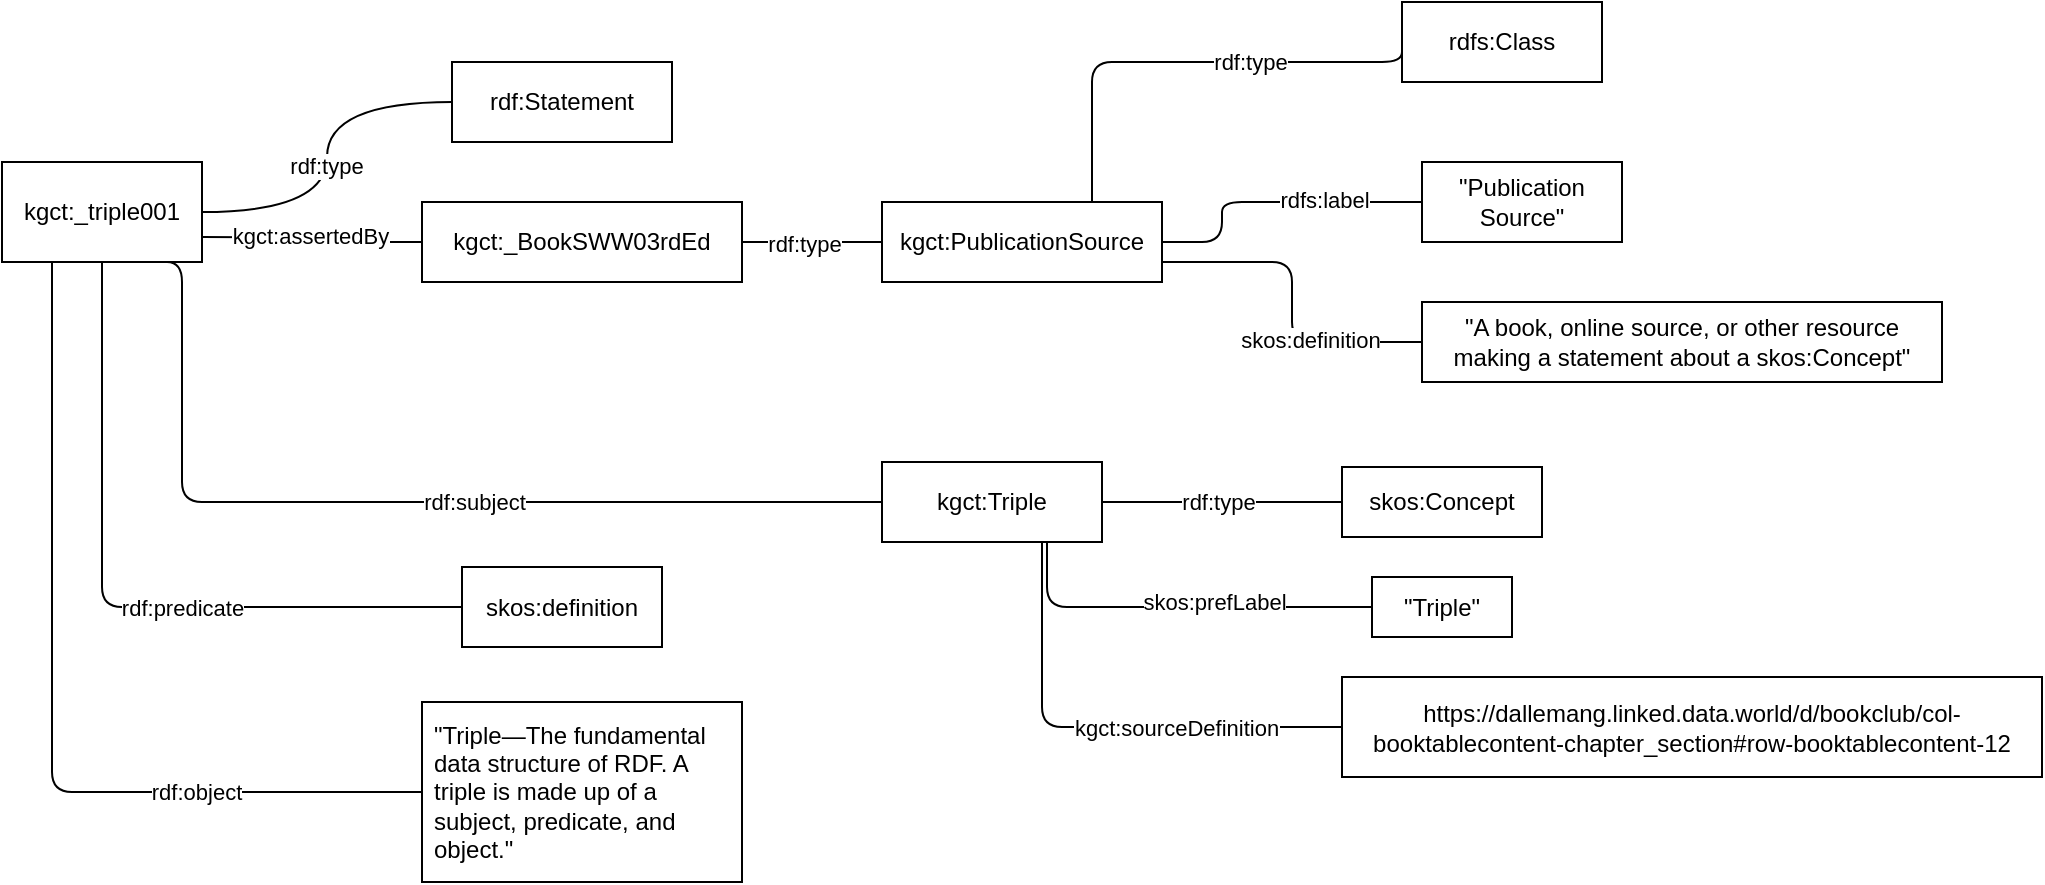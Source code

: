 <mxfile version="15.2.7" type="device"><diagram id="ZBCaAdhYc69dcBBpCnlY" name="Page-1"><mxGraphModel dx="1170" dy="746" grid="1" gridSize="10" guides="1" tooltips="1" connect="1" arrows="1" fold="1" page="1" pageScale="1" pageWidth="1700" pageHeight="1100" math="0" shadow="0"><root><mxCell id="0"/><mxCell id="1" parent="0"/><mxCell id="_3yCbvTtTZlThd7g1RYN-1" value="kgct:Triple" style="rounded=0;whiteSpace=wrap;html=1;" vertex="1" parent="1"><mxGeometry x="480" y="260" width="110" height="40" as="geometry"/></mxCell><mxCell id="_3yCbvTtTZlThd7g1RYN-2" value="skos:Concept" style="rounded=0;whiteSpace=wrap;html=1;" vertex="1" parent="1"><mxGeometry x="710" y="262.5" width="100" height="35" as="geometry"/></mxCell><mxCell id="_3yCbvTtTZlThd7g1RYN-3" value="" style="endArrow=none;html=1;entryX=0;entryY=0.5;entryDx=0;entryDy=0;" edge="1" parent="1" source="_3yCbvTtTZlThd7g1RYN-1" target="_3yCbvTtTZlThd7g1RYN-2"><mxGeometry width="50" height="50" relative="1" as="geometry"><mxPoint x="720" y="557.5" as="sourcePoint"/><mxPoint x="770" y="507.5" as="targetPoint"/></mxGeometry></mxCell><mxCell id="_3yCbvTtTZlThd7g1RYN-4" value="rdf:type" style="edgeLabel;html=1;align=center;verticalAlign=middle;resizable=0;points=[];" vertex="1" connectable="0" parent="_3yCbvTtTZlThd7g1RYN-3"><mxGeometry x="0.183" y="-1" relative="1" as="geometry"><mxPoint x="-13" y="-1" as="offset"/></mxGeometry></mxCell><mxCell id="_3yCbvTtTZlThd7g1RYN-6" value="&quot;Triple&quot;" style="rounded=0;whiteSpace=wrap;html=1;" vertex="1" parent="1"><mxGeometry x="725" y="317.5" width="70" height="30" as="geometry"/></mxCell><mxCell id="_3yCbvTtTZlThd7g1RYN-7" value="" style="endArrow=none;html=1;edgeStyle=orthogonalEdgeStyle;exitX=0;exitY=0.5;exitDx=0;exitDy=0;entryX=0.75;entryY=1;entryDx=0;entryDy=0;" edge="1" parent="1" source="_3yCbvTtTZlThd7g1RYN-6" target="_3yCbvTtTZlThd7g1RYN-1"><mxGeometry width="50" height="50" relative="1" as="geometry"><mxPoint x="720" y="557.5" as="sourcePoint"/><mxPoint x="580" y="297.5" as="targetPoint"/></mxGeometry></mxCell><mxCell id="_3yCbvTtTZlThd7g1RYN-8" value="&lt;span style=&quot;color: rgba(0 , 0 , 0 , 0) ; font-family: monospace ; font-size: 0px ; background-color: rgb(248 , 249 , 250)&quot;&gt;%3CmxGraphModel%3E%3Croot%3E%3CmxCell%20id%3D%220%22%2F%3E%3CmxCell%20id%3D%221%22%20parent%3D%220%22%2F%3E%3CmxCell%20id%3D%222%22%20value%3D%22skos%3AprefLabel%22%20style%3D%22edgeLabel%3Bhtml%3D1%3Balign%3Dcenter%3BverticalAlign%3Dmiddle%3Bresizable%3D0%3Bpoints%3D%5B%5D%3B%22%20vertex%3D%221%22%20connectable%3D%220%22%20parent%3D%221%22%3E%3CmxGeometry%20x%3D%22450%22%20y%3D%22325%22%20as%3D%22geometry%22%2F%3E%3C%2FmxCell%3E%3C%2Froot%3E%3C%2FmxGraphModel%3skos&lt;/span&gt;" style="edgeLabel;html=1;align=center;verticalAlign=middle;resizable=0;points=[];" vertex="1" connectable="0" parent="_3yCbvTtTZlThd7g1RYN-7"><mxGeometry x="-0.098" y="-2" relative="1" as="geometry"><mxPoint as="offset"/></mxGeometry></mxCell><mxCell id="_3yCbvTtTZlThd7g1RYN-9" value="skos:prefLabel" style="edgeLabel;html=1;align=center;verticalAlign=middle;resizable=0;points=[];" vertex="1" connectable="0" parent="_3yCbvTtTZlThd7g1RYN-7"><mxGeometry x="-0.054" y="2" relative="1" as="geometry"><mxPoint x="13" y="-5" as="offset"/></mxGeometry></mxCell><mxCell id="_3yCbvTtTZlThd7g1RYN-18" value="&lt;span style=&quot;color: rgba(0 , 0 , 0 , 0) ; font-family: monospace ; font-size: 0px ; background-color: rgb(248 , 249 , 250)&quot;&gt;%3CmxGraphModel%3E%3Croot%3E%3CmxCell%20id%3D%220%22%2F%3E%3CmxCell%20id%3D%221%22%20parent%3D%220%22%2F%3E%3CmxCell%20id%3D%222%22%20value%3D%22skos%3AprefLabel%22%20style%3D%22edgeLabel%3Bhtml%3D1%3Balign%3Dcenter%3BverticalAlign%3Dmiddle%3Bresizable%3D0%3Bpoints%3D%5B%5D%3B%22%20vertex%3D%221%22%20connectable%3D%220%22%20parent%3D%221%22%3E%3CmxGeometry%20x%3D%22450%22%20y%3D%22325%22%20as%3D%22geometry%22%2F%3E%3C%2FmxCell%3E%3C%2Froot%3E%3C%2FmxGraphModel%3skos&lt;/span&gt;" style="edgeLabel;html=1;align=center;verticalAlign=middle;resizable=0;points=[];" vertex="1" connectable="0" parent="_3yCbvTtTZlThd7g1RYN-7"><mxGeometry x="-0.098" y="-2" relative="1" as="geometry"><mxPoint y="60" as="offset"/></mxGeometry></mxCell><mxCell id="_3yCbvTtTZlThd7g1RYN-10" value="kgct:_triple001" style="rounded=0;whiteSpace=wrap;html=1;" vertex="1" parent="1"><mxGeometry x="40" y="110" width="100" height="50" as="geometry"/></mxCell><mxCell id="_3yCbvTtTZlThd7g1RYN-11" value="rdf:Statement" style="rounded=0;whiteSpace=wrap;html=1;" vertex="1" parent="1"><mxGeometry x="265" y="60" width="110" height="40" as="geometry"/></mxCell><mxCell id="_3yCbvTtTZlThd7g1RYN-12" value="" style="endArrow=none;html=1;entryX=0;entryY=0.5;entryDx=0;entryDy=0;exitX=1;exitY=0.5;exitDx=0;exitDy=0;edgeStyle=orthogonalEdgeStyle;curved=1;" edge="1" parent="1" source="_3yCbvTtTZlThd7g1RYN-10" target="_3yCbvTtTZlThd7g1RYN-11"><mxGeometry width="50" height="50" relative="1" as="geometry"><mxPoint x="450" y="430" as="sourcePoint"/><mxPoint x="500" y="380" as="targetPoint"/></mxGeometry></mxCell><mxCell id="_3yCbvTtTZlThd7g1RYN-13" value="rdf:type" style="edgeLabel;html=1;align=center;verticalAlign=middle;resizable=0;points=[];" vertex="1" connectable="0" parent="_3yCbvTtTZlThd7g1RYN-12"><mxGeometry x="-0.05" y="1" relative="1" as="geometry"><mxPoint as="offset"/></mxGeometry></mxCell><mxCell id="_3yCbvTtTZlThd7g1RYN-14" value="kgct:_BookSWW03rdEd" style="rounded=0;whiteSpace=wrap;html=1;" vertex="1" parent="1"><mxGeometry x="250" y="130" width="160" height="40" as="geometry"/></mxCell><mxCell id="_3yCbvTtTZlThd7g1RYN-15" value="" style="endArrow=none;html=1;entryX=0;entryY=0.5;entryDx=0;entryDy=0;exitX=1;exitY=0.75;exitDx=0;exitDy=0;edgeStyle=orthogonalEdgeStyle;curved=1;" edge="1" target="_3yCbvTtTZlThd7g1RYN-14" parent="1" source="_3yCbvTtTZlThd7g1RYN-10"><mxGeometry width="50" height="50" relative="1" as="geometry"><mxPoint x="140" y="205" as="sourcePoint"/><mxPoint x="500" y="450" as="targetPoint"/></mxGeometry></mxCell><mxCell id="_3yCbvTtTZlThd7g1RYN-16" value="kgct:assertedBy" style="edgeLabel;html=1;align=center;verticalAlign=middle;resizable=0;points=[];" vertex="1" connectable="0" parent="_3yCbvTtTZlThd7g1RYN-15"><mxGeometry x="-0.05" y="1" relative="1" as="geometry"><mxPoint as="offset"/></mxGeometry></mxCell><mxCell id="_3yCbvTtTZlThd7g1RYN-17" value="https://dallemang.linked.data.world/d/bookclub/col-booktablecontent-chapter_section#row-booktablecontent-12" style="rounded=0;whiteSpace=wrap;html=1;align=center;" vertex="1" parent="1"><mxGeometry x="710" y="367.5" width="350" height="50" as="geometry"/></mxCell><mxCell id="_3yCbvTtTZlThd7g1RYN-20" value="" style="endArrow=none;html=1;entryX=0;entryY=0.5;entryDx=0;entryDy=0;edgeStyle=elbowEdgeStyle;" edge="1" parent="1" source="_3yCbvTtTZlThd7g1RYN-1" target="_3yCbvTtTZlThd7g1RYN-17"><mxGeometry width="50" height="50" relative="1" as="geometry"><mxPoint x="500" y="487.5" as="sourcePoint"/><mxPoint x="550" y="437.5" as="targetPoint"/><Array as="points"><mxPoint x="560" y="387.5"/></Array></mxGeometry></mxCell><mxCell id="_3yCbvTtTZlThd7g1RYN-21" value="kgct:sourceDefinition" style="edgeLabel;html=1;align=center;verticalAlign=middle;resizable=0;points=[];" vertex="1" connectable="0" parent="_3yCbvTtTZlThd7g1RYN-20"><mxGeometry x="0.317" y="13" relative="1" as="geometry"><mxPoint y="13" as="offset"/></mxGeometry></mxCell><mxCell id="_3yCbvTtTZlThd7g1RYN-22" value="" style="endArrow=none;html=1;entryX=0;entryY=0.5;entryDx=0;entryDy=0;exitX=0.75;exitY=1;exitDx=0;exitDy=0;edgeStyle=elbowEdgeStyle;" edge="1" parent="1" source="_3yCbvTtTZlThd7g1RYN-10" target="_3yCbvTtTZlThd7g1RYN-1"><mxGeometry width="50" height="50" relative="1" as="geometry"><mxPoint x="550" y="530" as="sourcePoint"/><mxPoint x="600" y="480" as="targetPoint"/><Array as="points"><mxPoint x="130" y="190"/><mxPoint x="150" y="210"/></Array></mxGeometry></mxCell><mxCell id="_3yCbvTtTZlThd7g1RYN-26" value="rdf:subject" style="edgeLabel;html=1;align=center;verticalAlign=middle;resizable=0;points=[];" vertex="1" connectable="0" parent="_3yCbvTtTZlThd7g1RYN-22"><mxGeometry x="0.156" y="-3" relative="1" as="geometry"><mxPoint y="-3" as="offset"/></mxGeometry></mxCell><mxCell id="_3yCbvTtTZlThd7g1RYN-24" value="skos:definition" style="rounded=0;whiteSpace=wrap;html=1;" vertex="1" parent="1"><mxGeometry x="270" y="312.5" width="100" height="40" as="geometry"/></mxCell><mxCell id="_3yCbvTtTZlThd7g1RYN-25" value="&lt;meta charset=&quot;utf-8&quot;&gt;&lt;span style=&quot;color: rgb(0, 0, 0); font-family: helvetica; font-size: 11px; font-style: normal; font-weight: 400; letter-spacing: normal; text-align: center; text-indent: 0px; text-transform: none; word-spacing: 0px; background-color: rgb(255, 255, 255); display: inline; float: none;&quot;&gt;rdf:predicate&lt;/span&gt;" style="endArrow=none;html=1;exitX=0.5;exitY=1;exitDx=0;exitDy=0;edgeStyle=elbowEdgeStyle;entryX=0;entryY=0.5;entryDx=0;entryDy=0;" edge="1" parent="1" source="_3yCbvTtTZlThd7g1RYN-10" target="_3yCbvTtTZlThd7g1RYN-24"><mxGeometry x="0.204" width="50" height="50" relative="1" as="geometry"><mxPoint x="550" y="530" as="sourcePoint"/><mxPoint x="239" y="310" as="targetPoint"/><Array as="points"><mxPoint x="90" y="240"/><mxPoint x="110" y="240"/></Array><mxPoint as="offset"/></mxGeometry></mxCell><mxCell id="_3yCbvTtTZlThd7g1RYN-29" value="&quot;Triple—The fundamental data structure of RDF. A triple is made up of a subject, predicate, and object.&quot;&amp;nbsp;" style="rounded=0;whiteSpace=wrap;html=1;align=left;verticalAlign=middle;horizontal=1;spacingLeft=4;" vertex="1" parent="1"><mxGeometry x="250" y="380" width="160" height="90" as="geometry"/></mxCell><mxCell id="_3yCbvTtTZlThd7g1RYN-30" value="" style="endArrow=none;html=1;entryX=0.25;entryY=1;entryDx=0;entryDy=0;exitX=0;exitY=0.5;exitDx=0;exitDy=0;edgeStyle=elbowEdgeStyle;" edge="1" parent="1" source="_3yCbvTtTZlThd7g1RYN-29" target="_3yCbvTtTZlThd7g1RYN-10"><mxGeometry width="50" height="50" relative="1" as="geometry"><mxPoint x="65" y="470" as="sourcePoint"/><mxPoint x="600" y="480" as="targetPoint"/><Array as="points"><mxPoint x="65" y="320"/></Array></mxGeometry></mxCell><mxCell id="_3yCbvTtTZlThd7g1RYN-31" value="rdf:object" style="edgeLabel;html=1;align=center;verticalAlign=middle;resizable=0;points=[];" vertex="1" connectable="0" parent="_3yCbvTtTZlThd7g1RYN-30"><mxGeometry x="-0.496" y="4" relative="1" as="geometry"><mxPoint y="-4" as="offset"/></mxGeometry></mxCell><mxCell id="_3yCbvTtTZlThd7g1RYN-35" value="kgct:PublicationSource" style="rounded=0;whiteSpace=wrap;html=1;" vertex="1" parent="1"><mxGeometry x="480" y="130" width="140" height="40" as="geometry"/></mxCell><mxCell id="_3yCbvTtTZlThd7g1RYN-36" value="" style="endArrow=none;html=1;entryX=0;entryY=0.5;entryDx=0;entryDy=0;exitX=1;exitY=0.5;exitDx=0;exitDy=0;edgeStyle=elbowEdgeStyle;elbow=vertical;" edge="1" parent="1" source="_3yCbvTtTZlThd7g1RYN-14" target="_3yCbvTtTZlThd7g1RYN-35"><mxGeometry width="50" height="50" relative="1" as="geometry"><mxPoint x="550" y="530" as="sourcePoint"/><mxPoint x="600" y="480" as="targetPoint"/></mxGeometry></mxCell><mxCell id="_3yCbvTtTZlThd7g1RYN-37" value="rdf:type" style="edgeLabel;html=1;align=center;verticalAlign=middle;resizable=0;points=[];" vertex="1" connectable="0" parent="_3yCbvTtTZlThd7g1RYN-36"><mxGeometry x="0.218" y="-1" relative="1" as="geometry"><mxPoint x="-12" as="offset"/></mxGeometry></mxCell><mxCell id="_3yCbvTtTZlThd7g1RYN-38" value="rdfs:Class" style="rounded=0;whiteSpace=wrap;html=1;" vertex="1" parent="1"><mxGeometry x="740" y="30" width="100" height="40" as="geometry"/></mxCell><mxCell id="_3yCbvTtTZlThd7g1RYN-39" style="edgeStyle=elbowEdgeStyle;rounded=0;orthogonalLoop=1;jettySize=auto;html=1;exitX=1;exitY=0.5;exitDx=0;exitDy=0;" edge="1" parent="1" source="_3yCbvTtTZlThd7g1RYN-38" target="_3yCbvTtTZlThd7g1RYN-38"><mxGeometry relative="1" as="geometry"/></mxCell><mxCell id="_3yCbvTtTZlThd7g1RYN-40" value="" style="endArrow=none;html=1;entryX=0;entryY=0.5;entryDx=0;entryDy=0;exitX=0.75;exitY=0;exitDx=0;exitDy=0;edgeStyle=elbowEdgeStyle;elbow=vertical;" edge="1" parent="1" source="_3yCbvTtTZlThd7g1RYN-35" target="_3yCbvTtTZlThd7g1RYN-38"><mxGeometry width="50" height="50" relative="1" as="geometry"><mxPoint x="550" y="530" as="sourcePoint"/><mxPoint x="600" y="480" as="targetPoint"/><Array as="points"><mxPoint x="660" y="60"/></Array></mxGeometry></mxCell><mxCell id="_3yCbvTtTZlThd7g1RYN-41" value="rdf:type" style="edgeLabel;html=1;align=center;verticalAlign=middle;resizable=0;points=[];" vertex="1" connectable="0" parent="_3yCbvTtTZlThd7g1RYN-40"><mxGeometry x="0.382" y="1" relative="1" as="geometry"><mxPoint x="-14" y="1" as="offset"/></mxGeometry></mxCell><mxCell id="_3yCbvTtTZlThd7g1RYN-42" value="&quot;Publication Source&quot;" style="rounded=0;whiteSpace=wrap;html=1;" vertex="1" parent="1"><mxGeometry x="750" y="110" width="100" height="40" as="geometry"/></mxCell><mxCell id="_3yCbvTtTZlThd7g1RYN-43" style="edgeStyle=elbowEdgeStyle;rounded=0;orthogonalLoop=1;jettySize=auto;html=1;exitX=1;exitY=0.5;exitDx=0;exitDy=0;" edge="1" source="_3yCbvTtTZlThd7g1RYN-42" target="_3yCbvTtTZlThd7g1RYN-42" parent="1"><mxGeometry relative="1" as="geometry"/></mxCell><mxCell id="_3yCbvTtTZlThd7g1RYN-45" value="" style="endArrow=none;html=1;entryX=0;entryY=0.5;entryDx=0;entryDy=0;exitX=1;exitY=0.5;exitDx=0;exitDy=0;edgeStyle=elbowEdgeStyle;elbow=horizontal;" edge="1" parent="1" source="_3yCbvTtTZlThd7g1RYN-35" target="_3yCbvTtTZlThd7g1RYN-42"><mxGeometry width="50" height="50" relative="1" as="geometry"><mxPoint x="550" y="530" as="sourcePoint"/><mxPoint x="600" y="480" as="targetPoint"/><Array as="points"><mxPoint x="650" y="130"/></Array></mxGeometry></mxCell><mxCell id="_3yCbvTtTZlThd7g1RYN-46" value="rdfs:label" style="edgeLabel;html=1;align=center;verticalAlign=middle;resizable=0;points=[];" vertex="1" connectable="0" parent="_3yCbvTtTZlThd7g1RYN-45"><mxGeometry x="0.34" y="1" relative="1" as="geometry"><mxPoint as="offset"/></mxGeometry></mxCell><mxCell id="_3yCbvTtTZlThd7g1RYN-47" value="&quot;A book, online source, or other resource making a statement about a skos:Concept&quot;" style="rounded=0;whiteSpace=wrap;html=1;" vertex="1" parent="1"><mxGeometry x="750" y="180" width="260" height="40" as="geometry"/></mxCell><mxCell id="_3yCbvTtTZlThd7g1RYN-48" style="edgeStyle=elbowEdgeStyle;rounded=0;orthogonalLoop=1;jettySize=auto;html=1;exitX=1;exitY=0.5;exitDx=0;exitDy=0;" edge="1" source="_3yCbvTtTZlThd7g1RYN-47" target="_3yCbvTtTZlThd7g1RYN-47" parent="1"><mxGeometry relative="1" as="geometry"/></mxCell><mxCell id="_3yCbvTtTZlThd7g1RYN-49" value="" style="endArrow=none;html=1;entryX=0;entryY=0.5;entryDx=0;entryDy=0;exitX=1;exitY=0.75;exitDx=0;exitDy=0;edgeStyle=elbowEdgeStyle;elbow=horizontal;" edge="1" target="_3yCbvTtTZlThd7g1RYN-47" parent="1" source="_3yCbvTtTZlThd7g1RYN-35"><mxGeometry width="50" height="50" relative="1" as="geometry"><mxPoint x="660" y="180" as="sourcePoint"/><mxPoint x="600" y="530" as="targetPoint"/></mxGeometry></mxCell><mxCell id="_3yCbvTtTZlThd7g1RYN-50" value="skos:definition" style="edgeLabel;html=1;align=center;verticalAlign=middle;resizable=0;points=[];" vertex="1" connectable="0" parent="_3yCbvTtTZlThd7g1RYN-49"><mxGeometry x="0.34" y="1" relative="1" as="geometry"><mxPoint as="offset"/></mxGeometry></mxCell></root></mxGraphModel></diagram></mxfile>